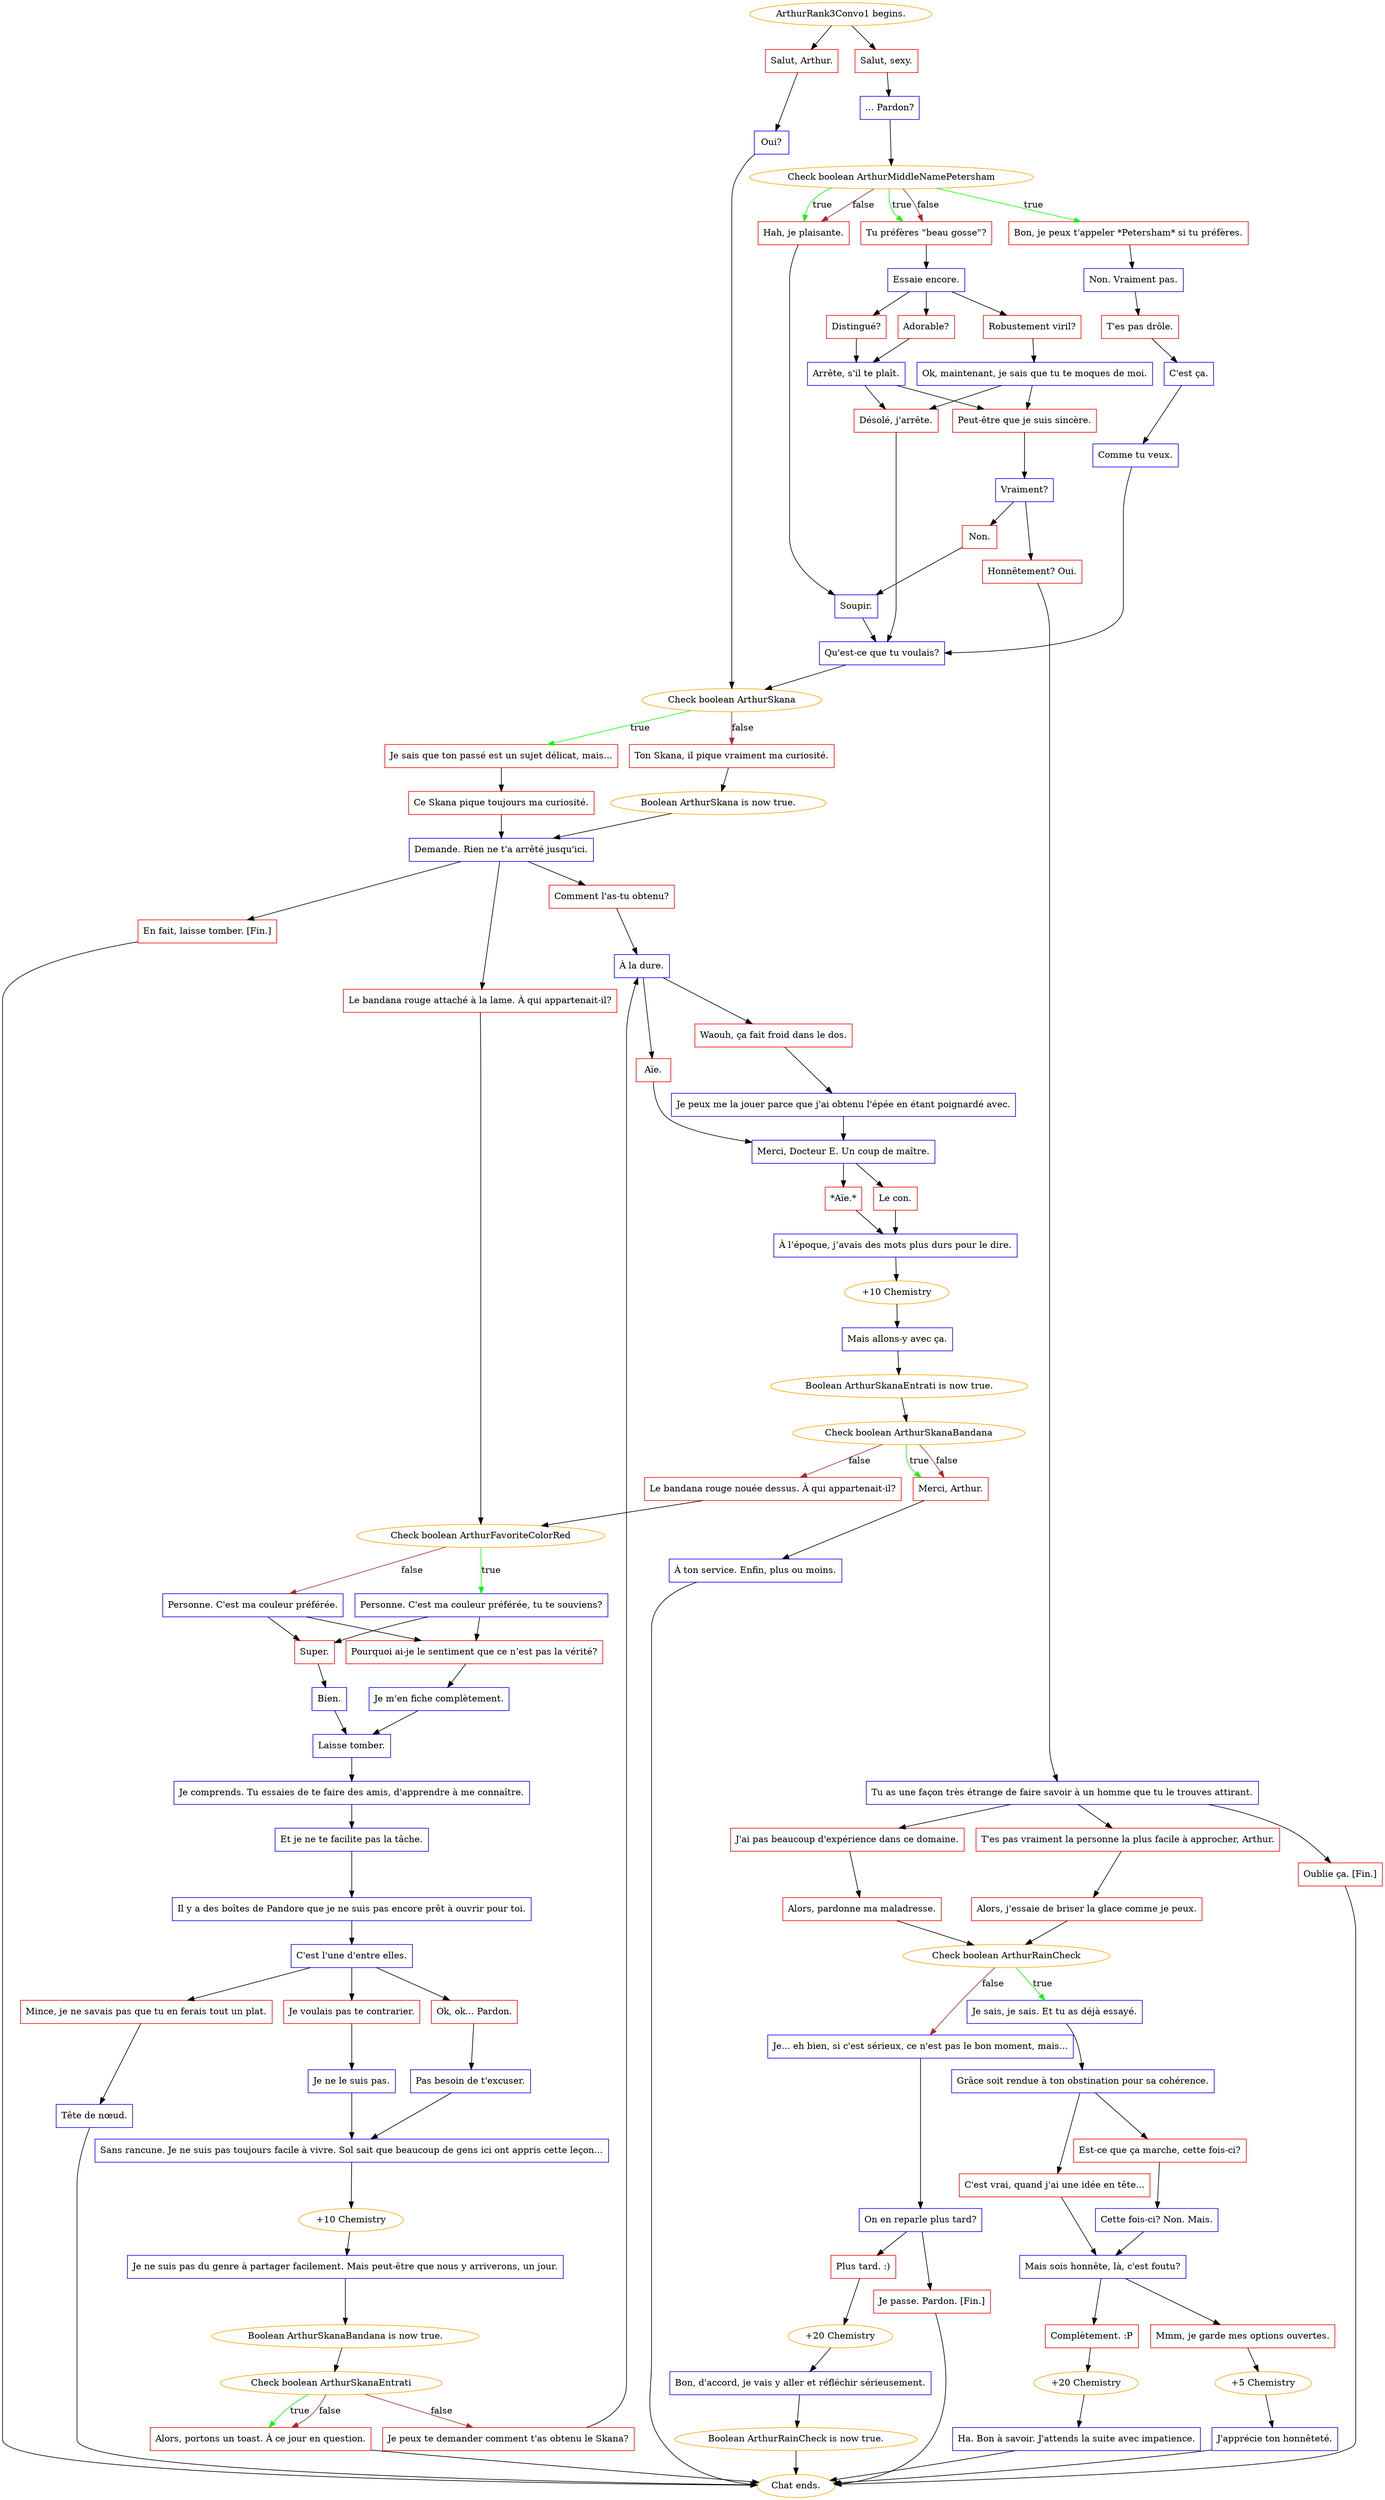 digraph {
	"ArthurRank3Convo1 begins." [color=orange];
		"ArthurRank3Convo1 begins." -> j1289422501;
		"ArthurRank3Convo1 begins." -> j3460918820;
	j1289422501 [label="Salut, Arthur.",shape=box,color=red];
		j1289422501 -> j1072173958;
	j3460918820 [label="Salut, sexy.",shape=box,color=red];
		j3460918820 -> j743639383;
	j1072173958 [label="Oui?",shape=box,color=blue];
		j1072173958 -> j4196321463;
	j743639383 [label="... Pardon?",shape=box,color=blue];
		j743639383 -> j3966342961;
	j4196321463 [label="Check boolean ArthurSkana",color=orange];
		j4196321463 -> j2312273662 [label=true,color=green];
		j4196321463 -> j1853191796 [label=false,color=brown];
	j3966342961 [label="Check boolean ArthurMiddleNamePetersham",color=orange];
		j3966342961 -> j3816532697 [label=true,color=green];
		j3966342961 -> j1708443382 [label=true,color=green];
		j3966342961 -> j3595238275 [label=true,color=green];
		j3966342961 -> j1708443382 [label=false,color=brown];
		j3966342961 -> j3595238275 [label=false,color=brown];
	j2312273662 [label="Je sais que ton passé est un sujet délicat, mais...",shape=box,color=red];
		j2312273662 -> j3507747114;
	j1853191796 [label="Ton Skana, il pique vraiment ma curiosité.",shape=box,color=red];
		j1853191796 -> j1842595541;
	j3816532697 [label="Bon, je peux t'appeler *Petersham* si tu préfères.",shape=box,color=red];
		j3816532697 -> j2822090977;
	j1708443382 [label="Tu préfères \"beau gosse\"?",shape=box,color=red];
		j1708443382 -> j2981289154;
	j3595238275 [label="Hah, je plaisante.",shape=box,color=red];
		j3595238275 -> j246663339;
	j3507747114 [label="Ce Skana pique toujours ma curiosité.",shape=box,color=red];
		j3507747114 -> j2011771981;
	j1842595541 [label="Boolean ArthurSkana is now true.",color=orange];
		j1842595541 -> j2011771981;
	j2822090977 [label="Non. Vraiment pas.",shape=box,color=blue];
		j2822090977 -> j2703413798;
	j2981289154 [label="Essaie encore.",shape=box,color=blue];
		j2981289154 -> j2482204678;
		j2981289154 -> j1873013834;
		j2981289154 -> j1604754007;
	j246663339 [label="Soupir.",shape=box,color=blue];
		j246663339 -> j16638272;
	j2011771981 [label="Demande. Rien ne t'a arrêté jusqu'ici.",shape=box,color=blue];
		j2011771981 -> j504216558;
		j2011771981 -> j622972234;
		j2011771981 -> j3792763187;
	j2703413798 [label="T'es pas drôle.",shape=box,color=red];
		j2703413798 -> j660669627;
	j2482204678 [label="Adorable?",shape=box,color=red];
		j2482204678 -> j1318245628;
	j1873013834 [label="Distingué?",shape=box,color=red];
		j1873013834 -> j1318245628;
	j1604754007 [label="Robustement viril?",shape=box,color=red];
		j1604754007 -> j3088839548;
	j16638272 [label="Qu'est-ce que tu voulais?",shape=box,color=blue];
		j16638272 -> j4196321463;
	j504216558 [label="Comment l'as-tu obtenu?",shape=box,color=red];
		j504216558 -> j2564486471;
	j622972234 [label="Le bandana rouge attaché à la lame. À qui appartenait-il?",shape=box,color=red];
		j622972234 -> j2887898851;
	j3792763187 [label="En fait, laisse tomber. [Fin.]",shape=box,color=red];
		j3792763187 -> "Chat ends.";
	j660669627 [label="C'est ça.",shape=box,color=blue];
		j660669627 -> j3940295114;
	j1318245628 [label="Arrête, s'il te plaît.",shape=box,color=blue];
		j1318245628 -> j3586933902;
		j1318245628 -> j1519942170;
	j3088839548 [label="Ok, maintenant, je sais que tu te moques de moi.",shape=box,color=blue];
		j3088839548 -> j1519942170;
		j3088839548 -> j3586933902;
	j2564486471 [label="À la dure.",shape=box,color=blue];
		j2564486471 -> j3549114287;
		j2564486471 -> j2069883607;
	j2887898851 [label="Check boolean ArthurFavoriteColorRed",color=orange];
		j2887898851 -> j597708902 [label=true,color=green];
		j2887898851 -> j2091922478 [label=false,color=brown];
	"Chat ends." [color=orange];
	j3940295114 [label="Comme tu veux.",shape=box,color=blue];
		j3940295114 -> j16638272;
	j3586933902 [label="Désolé, j'arrête.",shape=box,color=red];
		j3586933902 -> j16638272;
	j1519942170 [label="Peut-être que je suis sincère.",shape=box,color=red];
		j1519942170 -> j1486137052;
	j3549114287 [label="Aïe.",shape=box,color=red];
		j3549114287 -> j1986883945;
	j2069883607 [label="Waouh, ça fait froid dans le dos.",shape=box,color=red];
		j2069883607 -> j1074203936;
	j597708902 [label="Personne. C'est ma couleur préférée, tu te souviens?",shape=box,color=blue];
		j597708902 -> j4106455178;
		j597708902 -> j1543421710;
	j2091922478 [label="Personne. C'est ma couleur préférée.",shape=box,color=blue];
		j2091922478 -> j4106455178;
		j2091922478 -> j1543421710;
	j1486137052 [label="Vraiment?",shape=box,color=blue];
		j1486137052 -> j2265205597;
		j1486137052 -> j1884052291;
	j1986883945 [label="Merci, Docteur E. Un coup de maître.",shape=box,color=blue];
		j1986883945 -> j4006907150;
		j1986883945 -> j365859005;
	j1074203936 [label="Je peux me la jouer parce que j'ai obtenu l'épée en étant poignardé avec.",shape=box,color=blue];
		j1074203936 -> j1986883945;
	j4106455178 [label="Pourquoi ai-je le sentiment que ce n’est pas la vérité?",shape=box,color=red];
		j4106455178 -> j1641248006;
	j1543421710 [label="Super.",shape=box,color=red];
		j1543421710 -> j613149363;
	j2265205597 [label="Non.",shape=box,color=red];
		j2265205597 -> j246663339;
	j1884052291 [label="Honnêtement? Oui.",shape=box,color=red];
		j1884052291 -> j3050614588;
	j4006907150 [label="*Aïe.*",shape=box,color=red];
		j4006907150 -> j139831081;
	j365859005 [label="Le con.",shape=box,color=red];
		j365859005 -> j139831081;
	j1641248006 [label="Je m'en fiche complètement.",shape=box,color=blue];
		j1641248006 -> j1091560184;
	j613149363 [label="Bien.",shape=box,color=blue];
		j613149363 -> j1091560184;
	j3050614588 [label="Tu as une façon très étrange de faire savoir à un homme que tu le trouves attirant.",shape=box,color=blue];
		j3050614588 -> j642592638;
		j3050614588 -> j3926636736;
		j3050614588 -> j1915907236;
	j139831081 [label="À l’époque, j’avais des mots plus durs pour le dire.",shape=box,color=blue];
		j139831081 -> j2393261287;
	j1091560184 [label="Laisse tomber.",shape=box,color=blue];
		j1091560184 -> j2678800650;
	j642592638 [label="T'es pas vraiment la personne la plus facile à approcher, Arthur.",shape=box,color=red];
		j642592638 -> j3198823985;
	j3926636736 [label="J'ai pas beaucoup d'expérience dans ce domaine.",shape=box,color=red];
		j3926636736 -> j1751930370;
	j1915907236 [label="Oublie ça. [Fin.]",shape=box,color=red];
		j1915907236 -> "Chat ends.";
	j2393261287 [label="+10 Chemistry",color=orange];
		j2393261287 -> j752249203;
	j2678800650 [label="Je comprends. Tu essaies de te faire des amis, d'apprendre à me connaître.",shape=box,color=blue];
		j2678800650 -> j2599217634;
	j3198823985 [label="Alors, j'essaie de briser la glace comme je peux.",shape=box,color=red];
		j3198823985 -> j1250217796;
	j1751930370 [label="Alors, pardonne ma maladresse.",shape=box,color=red];
		j1751930370 -> j1250217796;
	j752249203 [label="Mais allons-y avec ça.",shape=box,color=blue];
		j752249203 -> j956292130;
	j2599217634 [label="Et je ne te facilite pas la tâche.",shape=box,color=blue];
		j2599217634 -> j2267355824;
	j1250217796 [label="Check boolean ArthurRainCheck",color=orange];
		j1250217796 -> j159155542 [label=true,color=green];
		j1250217796 -> j3036564837 [label=false,color=brown];
	j956292130 [label="Boolean ArthurSkanaEntrati is now true.",color=orange];
		j956292130 -> j3426820493;
	j2267355824 [label="Il y a des boîtes de Pandore que je ne suis pas encore prêt à ouvrir pour toi.",shape=box,color=blue];
		j2267355824 -> j251717345;
	j159155542 [label="Je sais, je sais. Et tu as déjà essayé.",shape=box,color=blue];
		j159155542 -> j968441143;
	j3036564837 [label="Je... eh bien, si c'est sérieux, ce n'est pas le bon moment, mais...",shape=box,color=blue];
		j3036564837 -> j1579941888;
	j3426820493 [label="Check boolean ArthurSkanaBandana",color=orange];
		j3426820493 -> j172709711 [label=true,color=green];
		j3426820493 -> j359931018 [label=false,color=brown];
		j3426820493 -> j172709711 [label=false,color=brown];
	j251717345 [label="C'est l'une d'entre elles.",shape=box,color=blue];
		j251717345 -> j1099766658;
		j251717345 -> j1129484748;
		j251717345 -> j4233323991;
	j968441143 [label="Grâce soit rendue à ton obstination pour sa cohérence.",shape=box,color=blue];
		j968441143 -> j597398700;
		j968441143 -> j387164787;
	j1579941888 [label="On en reparle plus tard?",shape=box,color=blue];
		j1579941888 -> j674312996;
		j1579941888 -> j1518467516;
	j172709711 [label="Merci, Arthur.",shape=box,color=red];
		j172709711 -> j1024485282;
	j359931018 [label="Le bandana rouge nouée dessus. À qui appartenait-il?",shape=box,color=red];
		j359931018 -> j2887898851;
	j1099766658 [label="Je voulais pas te contrarier.",shape=box,color=red];
		j1099766658 -> j1118107132;
	j1129484748 [label="Ok, ok... Pardon.",shape=box,color=red];
		j1129484748 -> j3081445844;
	j4233323991 [label="Mince, je ne savais pas que tu en ferais tout un plat.",shape=box,color=red];
		j4233323991 -> j1457960029;
	j597398700 [label="C'est vrai, quand j'ai une idée en tête...",shape=box,color=red];
		j597398700 -> j1734716706;
	j387164787 [label="Est-ce que ça marche, cette fois-ci?",shape=box,color=red];
		j387164787 -> j2444059157;
	j674312996 [label="Plus tard. :)",shape=box,color=red];
		j674312996 -> j2007251778;
	j1518467516 [label="Je passe. Pardon. [Fin.]",shape=box,color=red];
		j1518467516 -> "Chat ends.";
	j1024485282 [label="À ton service. Enfin, plus ou moins.",shape=box,color=blue];
		j1024485282 -> "Chat ends.";
	j1118107132 [label="Je ne le suis pas.",shape=box,color=blue];
		j1118107132 -> j1634481318;
	j3081445844 [label="Pas besoin de t'excuser.",shape=box,color=blue];
		j3081445844 -> j1634481318;
	j1457960029 [label="Tête de nœud.",shape=box,color=blue];
		j1457960029 -> "Chat ends.";
	j1734716706 [label="Mais sois honnête, là, c'est foutu?",shape=box,color=blue];
		j1734716706 -> j2972805701;
		j1734716706 -> j2494082213;
	j2444059157 [label="Cette fois-ci? Non. Mais.",shape=box,color=blue];
		j2444059157 -> j1734716706;
	j2007251778 [label="+20 Chemistry",color=orange];
		j2007251778 -> j2514967361;
	j1634481318 [label="Sans rancune. Je ne suis pas toujours facile à vivre. Sol sait que beaucoup de gens ici ont appris cette leçon...",shape=box,color=blue];
		j1634481318 -> j3545554142;
	j2972805701 [label="Complètement. :P",shape=box,color=red];
		j2972805701 -> j403552651;
	j2494082213 [label="Mmm, je garde mes options ouvertes.",shape=box,color=red];
		j2494082213 -> j1060080903;
	j2514967361 [label="Bon, d'accord, je vais y aller et réfléchir sérieusement.",shape=box,color=blue];
		j2514967361 -> j1820130911;
	j3545554142 [label="+10 Chemistry",color=orange];
		j3545554142 -> j667019147;
	j403552651 [label="+20 Chemistry",color=orange];
		j403552651 -> j2824379425;
	j1060080903 [label="+5 Chemistry",color=orange];
		j1060080903 -> j1077166391;
	j1820130911 [label="Boolean ArthurRainCheck is now true.",color=orange];
		j1820130911 -> "Chat ends.";
	j667019147 [label="Je ne suis pas du genre à partager facilement. Mais peut-être que nous y arriverons, un jour.",shape=box,color=blue];
		j667019147 -> j2766486205;
	j2824379425 [label="Ha. Bon à savoir. J'attends la suite avec impatience.",shape=box,color=blue];
		j2824379425 -> "Chat ends.";
	j1077166391 [label="J'apprécie ton honnêteté.",shape=box,color=blue];
		j1077166391 -> "Chat ends.";
	j2766486205 [label="Boolean ArthurSkanaBandana is now true.",color=orange];
		j2766486205 -> j4273923480;
	j4273923480 [label="Check boolean ArthurSkanaEntrati",color=orange];
		j4273923480 -> j1962782721 [label=true,color=green];
		j4273923480 -> j823438542 [label=false,color=brown];
		j4273923480 -> j1962782721 [label=false,color=brown];
	j1962782721 [label="Alors, portons un toast. À ce jour en question.",shape=box,color=red];
		j1962782721 -> "Chat ends.";
	j823438542 [label="Je peux te demander comment t'as obtenu le Skana?",shape=box,color=red];
		j823438542 -> j2564486471;
}